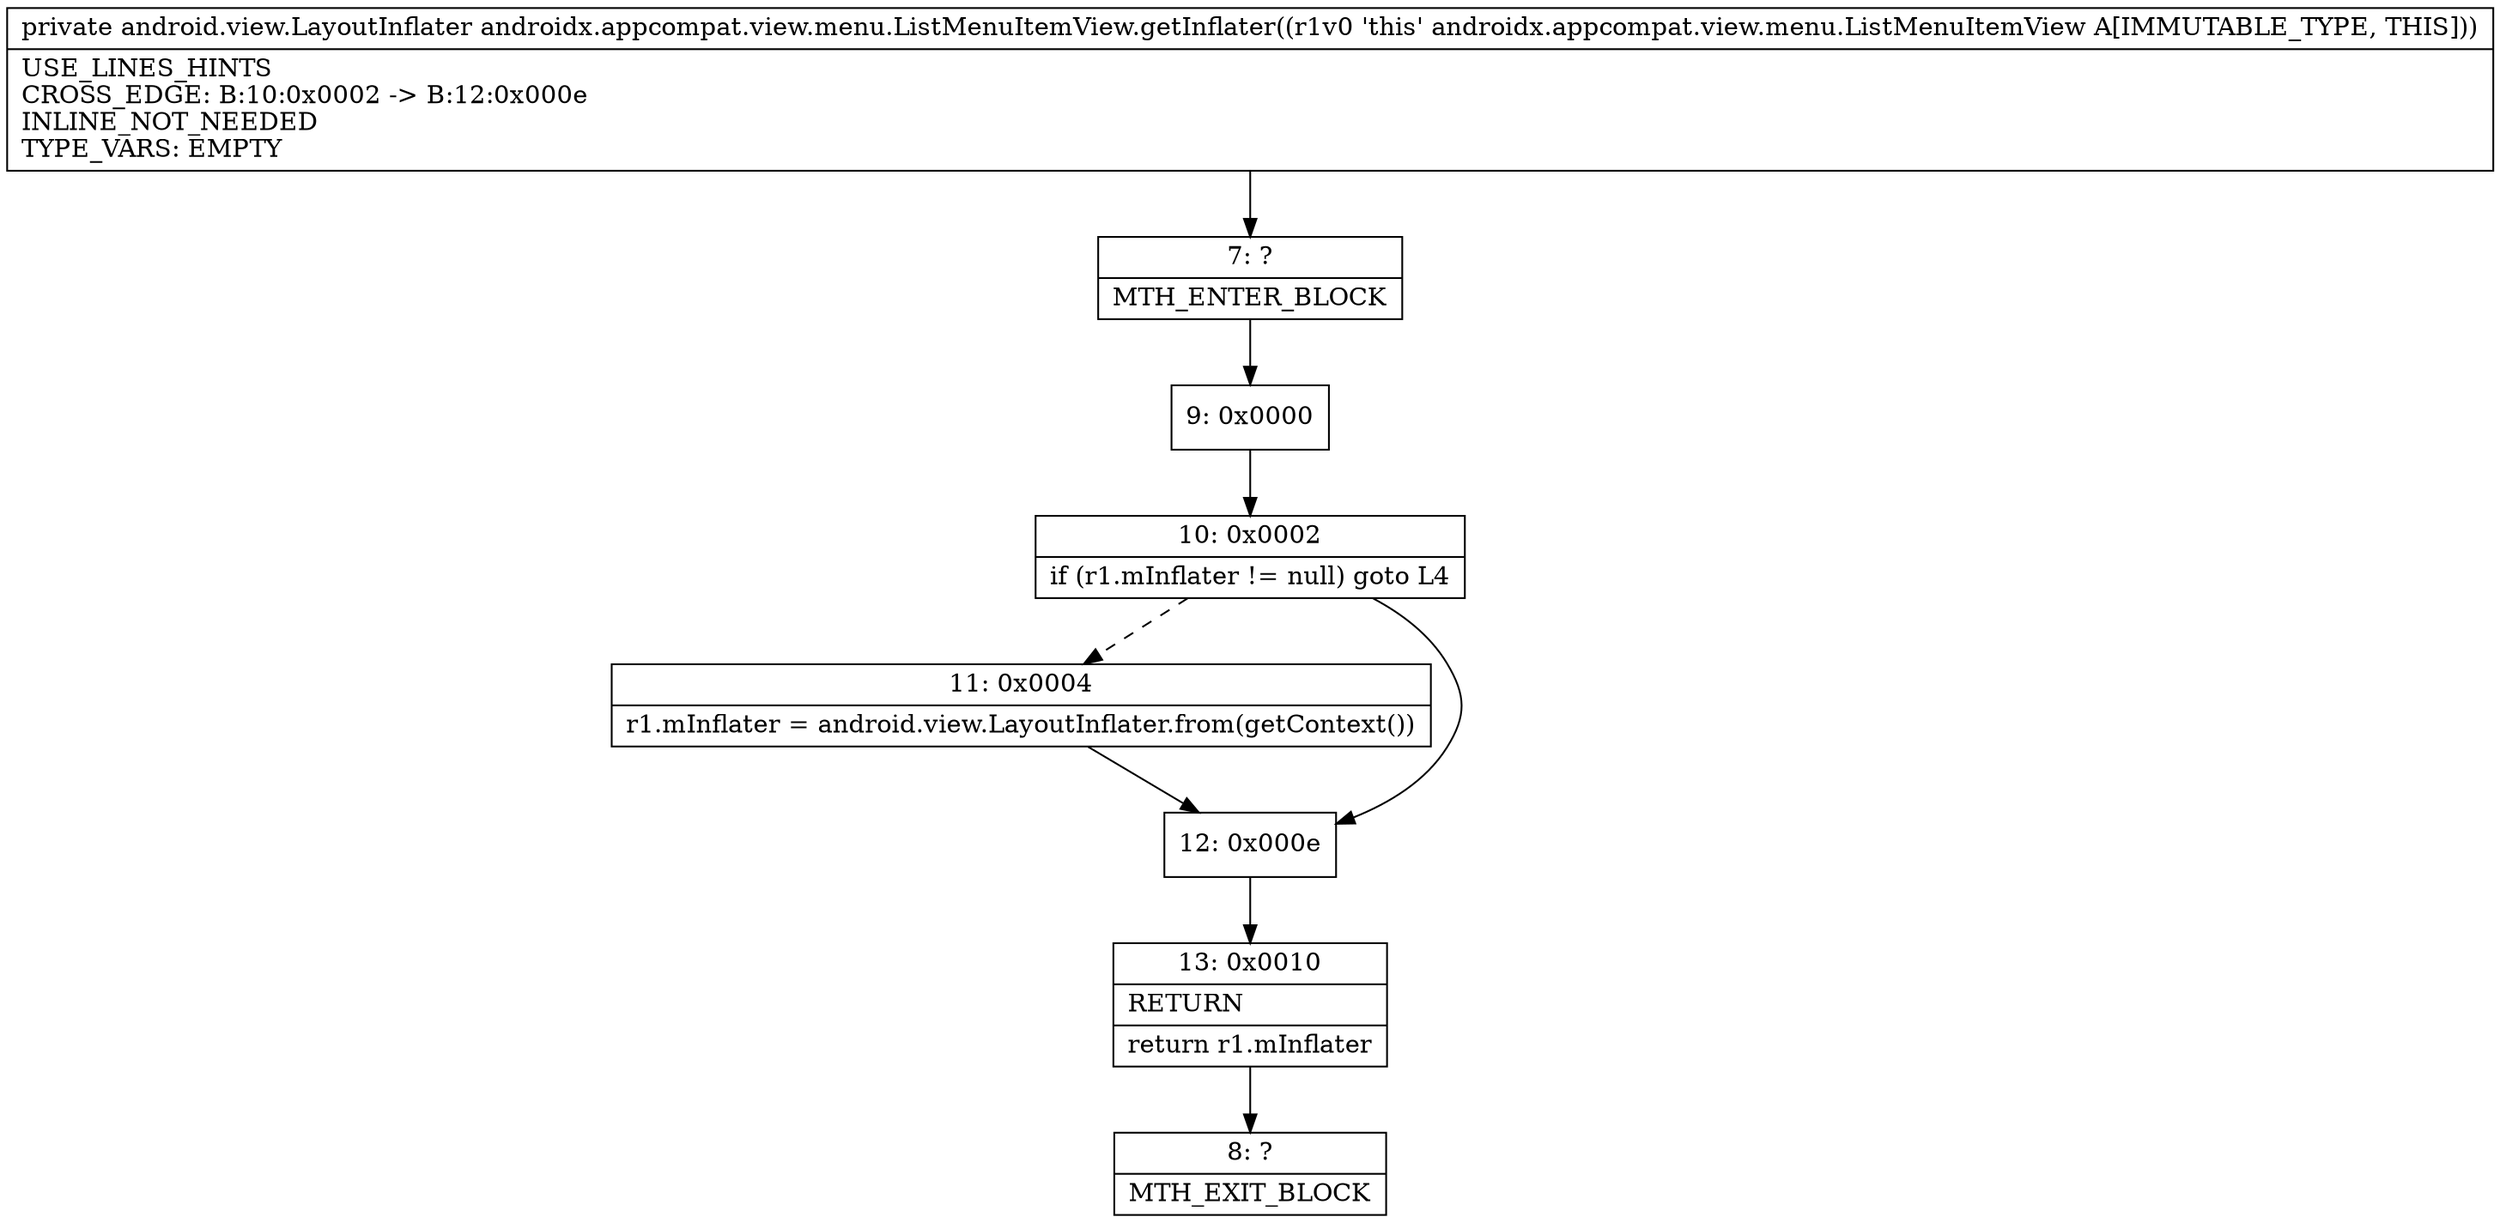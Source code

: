 digraph "CFG forandroidx.appcompat.view.menu.ListMenuItemView.getInflater()Landroid\/view\/LayoutInflater;" {
Node_7 [shape=record,label="{7\:\ ?|MTH_ENTER_BLOCK\l}"];
Node_9 [shape=record,label="{9\:\ 0x0000}"];
Node_10 [shape=record,label="{10\:\ 0x0002|if (r1.mInflater != null) goto L4\l}"];
Node_11 [shape=record,label="{11\:\ 0x0004|r1.mInflater = android.view.LayoutInflater.from(getContext())\l}"];
Node_12 [shape=record,label="{12\:\ 0x000e}"];
Node_13 [shape=record,label="{13\:\ 0x0010|RETURN\l|return r1.mInflater\l}"];
Node_8 [shape=record,label="{8\:\ ?|MTH_EXIT_BLOCK\l}"];
MethodNode[shape=record,label="{private android.view.LayoutInflater androidx.appcompat.view.menu.ListMenuItemView.getInflater((r1v0 'this' androidx.appcompat.view.menu.ListMenuItemView A[IMMUTABLE_TYPE, THIS]))  | USE_LINES_HINTS\lCROSS_EDGE: B:10:0x0002 \-\> B:12:0x000e\lINLINE_NOT_NEEDED\lTYPE_VARS: EMPTY\l}"];
MethodNode -> Node_7;Node_7 -> Node_9;
Node_9 -> Node_10;
Node_10 -> Node_11[style=dashed];
Node_10 -> Node_12;
Node_11 -> Node_12;
Node_12 -> Node_13;
Node_13 -> Node_8;
}

